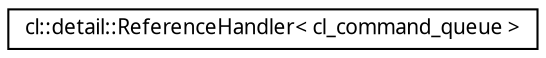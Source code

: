 digraph G
{
  edge [fontname="FreeSans.ttf",fontsize="10",labelfontname="FreeSans.ttf",labelfontsize="10"];
  node [fontname="FreeSans.ttf",fontsize="10",shape=record];
  rankdir=LR;
  Node1 [label="cl::detail::ReferenceHandler\< cl_command_queue \>",height=0.2,width=0.4,color="black", fillcolor="white", style="filled",URL="$structcl_1_1detail_1_1_reference_handler_3_01cl__command__queue_01_4.html"];
}
